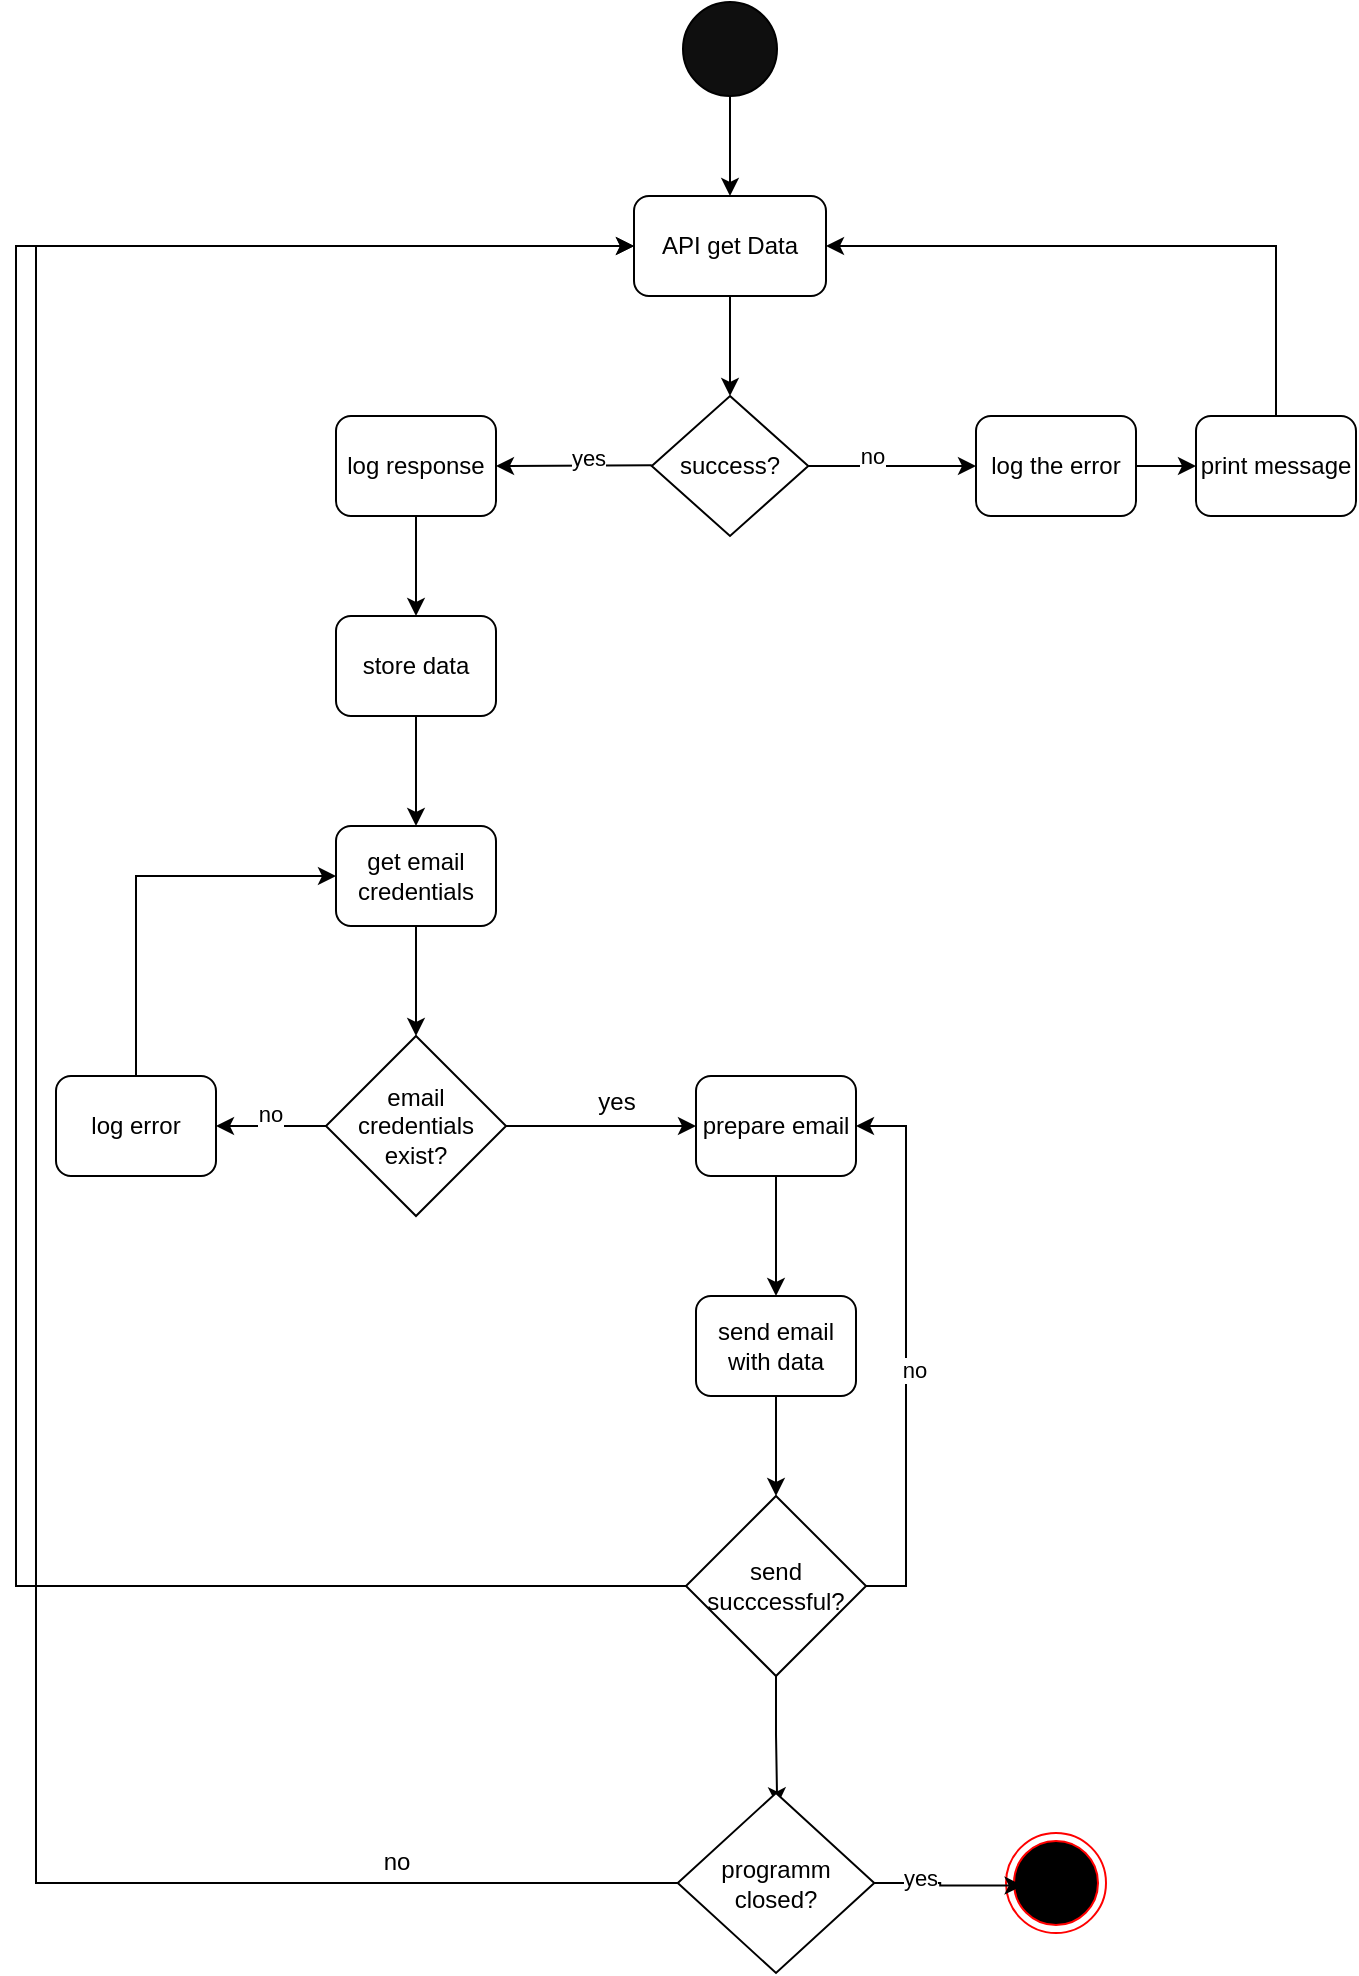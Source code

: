 <mxfile version="21.7.5" type="device">
  <diagram name="Seite-1" id="CrJlkFP8rlwsbW62yLzP">
    <mxGraphModel dx="1843" dy="1093" grid="1" gridSize="10" guides="1" tooltips="1" connect="1" arrows="1" fold="1" page="1" pageScale="1" pageWidth="827" pageHeight="1169" math="0" shadow="0">
      <root>
        <mxCell id="0" />
        <mxCell id="1" parent="0" />
        <mxCell id="gn1-rQoxH2bnCppOuASM-3" value="" style="ellipse;html=1;shape=endState;fillColor=#000000;strokeColor=#ff0000;" vertex="1" parent="1">
          <mxGeometry x="545" y="1088.5" width="50" height="50" as="geometry" />
        </mxCell>
        <mxCell id="gn1-rQoxH2bnCppOuASM-5" value="" style="endArrow=classic;html=1;rounded=0;exitX=0.5;exitY=1;exitDx=0;exitDy=0;entryX=0.5;entryY=0;entryDx=0;entryDy=0;" edge="1" parent="1" source="gn1-rQoxH2bnCppOuASM-60" target="gn1-rQoxH2bnCppOuASM-6">
          <mxGeometry width="50" height="50" relative="1" as="geometry">
            <mxPoint x="421" y="230" as="sourcePoint" />
            <mxPoint x="405" y="240" as="targetPoint" />
          </mxGeometry>
        </mxCell>
        <mxCell id="gn1-rQoxH2bnCppOuASM-6" value="API get Data" style="rounded=1;whiteSpace=wrap;html=1;" vertex="1" parent="1">
          <mxGeometry x="359" y="270" width="96" height="50" as="geometry" />
        </mxCell>
        <mxCell id="gn1-rQoxH2bnCppOuASM-9" value="" style="endArrow=classic;html=1;rounded=0;exitX=0.5;exitY=1;exitDx=0;exitDy=0;" edge="1" parent="1" source="gn1-rQoxH2bnCppOuASM-6">
          <mxGeometry width="50" height="50" relative="1" as="geometry">
            <mxPoint x="430" y="470" as="sourcePoint" />
            <mxPoint x="407" y="370" as="targetPoint" />
          </mxGeometry>
        </mxCell>
        <mxCell id="gn1-rQoxH2bnCppOuASM-11" value="" style="endArrow=classic;html=1;rounded=0;exitX=1;exitY=0.5;exitDx=0;exitDy=0;" edge="1" parent="1" source="gn1-rQoxH2bnCppOuASM-10">
          <mxGeometry width="50" height="50" relative="1" as="geometry">
            <mxPoint x="430" y="500" as="sourcePoint" />
            <mxPoint x="530" y="405" as="targetPoint" />
          </mxGeometry>
        </mxCell>
        <mxCell id="gn1-rQoxH2bnCppOuASM-15" value="no" style="edgeLabel;html=1;align=center;verticalAlign=middle;resizable=0;points=[];" vertex="1" connectable="0" parent="gn1-rQoxH2bnCppOuASM-11">
          <mxGeometry x="-0.254" y="5" relative="1" as="geometry">
            <mxPoint as="offset" />
          </mxGeometry>
        </mxCell>
        <mxCell id="gn1-rQoxH2bnCppOuASM-13" value="" style="endArrow=classic;html=1;rounded=0;exitX=1;exitY=0.5;exitDx=0;exitDy=0;" edge="1" parent="1">
          <mxGeometry width="50" height="50" relative="1" as="geometry">
            <mxPoint x="367.88" y="404.6" as="sourcePoint" />
            <mxPoint x="290" y="405" as="targetPoint" />
          </mxGeometry>
        </mxCell>
        <mxCell id="gn1-rQoxH2bnCppOuASM-17" value="yes" style="edgeLabel;html=1;align=center;verticalAlign=middle;resizable=0;points=[];" vertex="1" connectable="0" parent="gn1-rQoxH2bnCppOuASM-13">
          <mxGeometry x="-0.173" y="-4" relative="1" as="geometry">
            <mxPoint as="offset" />
          </mxGeometry>
        </mxCell>
        <mxCell id="gn1-rQoxH2bnCppOuASM-14" value="" style="endArrow=classic;html=1;rounded=0;exitX=1;exitY=0.5;exitDx=0;exitDy=0;" edge="1" parent="1" target="gn1-rQoxH2bnCppOuASM-10">
          <mxGeometry width="50" height="50" relative="1" as="geometry">
            <mxPoint x="381.75" y="394.57" as="sourcePoint" />
            <mxPoint x="289.75" y="394.57" as="targetPoint" />
          </mxGeometry>
        </mxCell>
        <mxCell id="gn1-rQoxH2bnCppOuASM-10" value="success?" style="rhombus;whiteSpace=wrap;html=1;" vertex="1" parent="1">
          <mxGeometry x="367.88" y="370" width="78.25" height="70" as="geometry" />
        </mxCell>
        <mxCell id="gn1-rQoxH2bnCppOuASM-18" value="log the error" style="rounded=1;whiteSpace=wrap;html=1;" vertex="1" parent="1">
          <mxGeometry x="530" y="380" width="80" height="50" as="geometry" />
        </mxCell>
        <mxCell id="gn1-rQoxH2bnCppOuASM-23" style="edgeStyle=orthogonalEdgeStyle;rounded=0;orthogonalLoop=1;jettySize=auto;html=1;exitX=0.5;exitY=1;exitDx=0;exitDy=0;entryX=0.5;entryY=0;entryDx=0;entryDy=0;" edge="1" parent="1" source="gn1-rQoxH2bnCppOuASM-20" target="gn1-rQoxH2bnCppOuASM-22">
          <mxGeometry relative="1" as="geometry" />
        </mxCell>
        <mxCell id="gn1-rQoxH2bnCppOuASM-20" value="log response" style="rounded=1;whiteSpace=wrap;html=1;" vertex="1" parent="1">
          <mxGeometry x="210" y="380" width="80" height="50" as="geometry" />
        </mxCell>
        <mxCell id="gn1-rQoxH2bnCppOuASM-22" value="store data" style="rounded=1;whiteSpace=wrap;html=1;" vertex="1" parent="1">
          <mxGeometry x="210" y="480" width="80" height="50" as="geometry" />
        </mxCell>
        <mxCell id="gn1-rQoxH2bnCppOuASM-44" style="edgeStyle=orthogonalEdgeStyle;rounded=0;orthogonalLoop=1;jettySize=auto;html=1;exitX=0.5;exitY=0;exitDx=0;exitDy=0;entryX=1;entryY=0.5;entryDx=0;entryDy=0;" edge="1" parent="1" source="gn1-rQoxH2bnCppOuASM-25" target="gn1-rQoxH2bnCppOuASM-6">
          <mxGeometry relative="1" as="geometry" />
        </mxCell>
        <mxCell id="gn1-rQoxH2bnCppOuASM-25" value="print message" style="rounded=1;whiteSpace=wrap;html=1;" vertex="1" parent="1">
          <mxGeometry x="640" y="380" width="80" height="50" as="geometry" />
        </mxCell>
        <mxCell id="gn1-rQoxH2bnCppOuASM-26" value="" style="endArrow=classic;html=1;rounded=0;exitX=1;exitY=0.5;exitDx=0;exitDy=0;entryX=0;entryY=0.5;entryDx=0;entryDy=0;" edge="1" parent="1" source="gn1-rQoxH2bnCppOuASM-18" target="gn1-rQoxH2bnCppOuASM-25">
          <mxGeometry width="50" height="50" relative="1" as="geometry">
            <mxPoint x="650" y="550" as="sourcePoint" />
            <mxPoint x="700" y="500" as="targetPoint" />
          </mxGeometry>
        </mxCell>
        <mxCell id="gn1-rQoxH2bnCppOuASM-30" value="get email credentials" style="rounded=1;whiteSpace=wrap;html=1;" vertex="1" parent="1">
          <mxGeometry x="210" y="585" width="80" height="50" as="geometry" />
        </mxCell>
        <mxCell id="gn1-rQoxH2bnCppOuASM-31" value="" style="endArrow=classic;html=1;rounded=0;exitX=0.5;exitY=1;exitDx=0;exitDy=0;entryX=0.5;entryY=0;entryDx=0;entryDy=0;" edge="1" parent="1" source="gn1-rQoxH2bnCppOuASM-22" target="gn1-rQoxH2bnCppOuASM-30">
          <mxGeometry width="50" height="50" relative="1" as="geometry">
            <mxPoint x="370" y="550" as="sourcePoint" />
            <mxPoint x="420" y="500" as="targetPoint" />
          </mxGeometry>
        </mxCell>
        <mxCell id="gn1-rQoxH2bnCppOuASM-32" value="email credentials exist?" style="rhombus;whiteSpace=wrap;html=1;" vertex="1" parent="1">
          <mxGeometry x="205" y="690" width="90" height="90" as="geometry" />
        </mxCell>
        <mxCell id="gn1-rQoxH2bnCppOuASM-33" value="" style="endArrow=classic;html=1;rounded=0;exitX=0.5;exitY=1;exitDx=0;exitDy=0;entryX=0.5;entryY=0;entryDx=0;entryDy=0;" edge="1" parent="1" source="gn1-rQoxH2bnCppOuASM-30" target="gn1-rQoxH2bnCppOuASM-32">
          <mxGeometry width="50" height="50" relative="1" as="geometry">
            <mxPoint x="370" y="660" as="sourcePoint" />
            <mxPoint x="420" y="610" as="targetPoint" />
          </mxGeometry>
        </mxCell>
        <mxCell id="gn1-rQoxH2bnCppOuASM-34" value="" style="endArrow=classic;html=1;rounded=0;exitX=1;exitY=0.5;exitDx=0;exitDy=0;" edge="1" parent="1" source="gn1-rQoxH2bnCppOuASM-32">
          <mxGeometry width="50" height="50" relative="1" as="geometry">
            <mxPoint x="330" y="650" as="sourcePoint" />
            <mxPoint x="390" y="735" as="targetPoint" />
          </mxGeometry>
        </mxCell>
        <mxCell id="gn1-rQoxH2bnCppOuASM-35" value="yes" style="text;html=1;align=center;verticalAlign=middle;resizable=0;points=[];autosize=1;strokeColor=none;fillColor=none;" vertex="1" parent="1">
          <mxGeometry x="330" y="708" width="40" height="30" as="geometry" />
        </mxCell>
        <mxCell id="gn1-rQoxH2bnCppOuASM-37" value="prepare email" style="rounded=1;whiteSpace=wrap;html=1;" vertex="1" parent="1">
          <mxGeometry x="390" y="710" width="80" height="50" as="geometry" />
        </mxCell>
        <mxCell id="gn1-rQoxH2bnCppOuASM-43" style="edgeStyle=orthogonalEdgeStyle;rounded=0;orthogonalLoop=1;jettySize=auto;html=1;exitX=0.5;exitY=0;exitDx=0;exitDy=0;entryX=0;entryY=0.5;entryDx=0;entryDy=0;" edge="1" parent="1" source="gn1-rQoxH2bnCppOuASM-39" target="gn1-rQoxH2bnCppOuASM-30">
          <mxGeometry relative="1" as="geometry" />
        </mxCell>
        <mxCell id="gn1-rQoxH2bnCppOuASM-39" value="log error" style="rounded=1;whiteSpace=wrap;html=1;" vertex="1" parent="1">
          <mxGeometry x="70" y="710" width="80" height="50" as="geometry" />
        </mxCell>
        <mxCell id="gn1-rQoxH2bnCppOuASM-40" value="" style="endArrow=classic;html=1;rounded=0;entryX=1;entryY=0.5;entryDx=0;entryDy=0;exitX=0;exitY=0.5;exitDx=0;exitDy=0;" edge="1" parent="1" source="gn1-rQoxH2bnCppOuASM-32" target="gn1-rQoxH2bnCppOuASM-39">
          <mxGeometry width="50" height="50" relative="1" as="geometry">
            <mxPoint x="180" y="690" as="sourcePoint" />
            <mxPoint x="230" y="640" as="targetPoint" />
          </mxGeometry>
        </mxCell>
        <mxCell id="gn1-rQoxH2bnCppOuASM-42" value="no" style="edgeLabel;html=1;align=center;verticalAlign=middle;resizable=0;points=[];" vertex="1" connectable="0" parent="gn1-rQoxH2bnCppOuASM-40">
          <mxGeometry x="0.03" y="-6" relative="1" as="geometry">
            <mxPoint as="offset" />
          </mxGeometry>
        </mxCell>
        <mxCell id="gn1-rQoxH2bnCppOuASM-46" value="" style="endArrow=classic;html=1;rounded=0;exitX=0.5;exitY=1;exitDx=0;exitDy=0;" edge="1" parent="1" source="gn1-rQoxH2bnCppOuASM-47">
          <mxGeometry width="50" height="50" relative="1" as="geometry">
            <mxPoint x="420" y="940" as="sourcePoint" />
            <mxPoint x="430" y="820" as="targetPoint" />
          </mxGeometry>
        </mxCell>
        <mxCell id="gn1-rQoxH2bnCppOuASM-48" value="" style="endArrow=classic;html=1;rounded=0;exitX=0.5;exitY=1;exitDx=0;exitDy=0;" edge="1" parent="1" source="gn1-rQoxH2bnCppOuASM-37" target="gn1-rQoxH2bnCppOuASM-47">
          <mxGeometry width="50" height="50" relative="1" as="geometry">
            <mxPoint x="430" y="760" as="sourcePoint" />
            <mxPoint x="430" y="820" as="targetPoint" />
          </mxGeometry>
        </mxCell>
        <mxCell id="gn1-rQoxH2bnCppOuASM-55" style="edgeStyle=orthogonalEdgeStyle;rounded=0;orthogonalLoop=1;jettySize=auto;html=1;exitX=0.5;exitY=1;exitDx=0;exitDy=0;entryX=0.5;entryY=0;entryDx=0;entryDy=0;" edge="1" parent="1" source="gn1-rQoxH2bnCppOuASM-47" target="gn1-rQoxH2bnCppOuASM-50">
          <mxGeometry relative="1" as="geometry" />
        </mxCell>
        <mxCell id="gn1-rQoxH2bnCppOuASM-47" value="send email with data" style="rounded=1;whiteSpace=wrap;html=1;" vertex="1" parent="1">
          <mxGeometry x="390" y="820" width="80" height="50" as="geometry" />
        </mxCell>
        <mxCell id="gn1-rQoxH2bnCppOuASM-54" style="edgeStyle=orthogonalEdgeStyle;rounded=0;orthogonalLoop=1;jettySize=auto;html=1;exitX=1;exitY=0.5;exitDx=0;exitDy=0;entryX=1;entryY=0.5;entryDx=0;entryDy=0;" edge="1" parent="1" source="gn1-rQoxH2bnCppOuASM-50" target="gn1-rQoxH2bnCppOuASM-37">
          <mxGeometry relative="1" as="geometry">
            <mxPoint x="490" y="730" as="targetPoint" />
          </mxGeometry>
        </mxCell>
        <mxCell id="gn1-rQoxH2bnCppOuASM-59" value="no" style="edgeLabel;html=1;align=center;verticalAlign=middle;resizable=0;points=[];" vertex="1" connectable="0" parent="gn1-rQoxH2bnCppOuASM-54">
          <mxGeometry x="-0.068" y="-3" relative="1" as="geometry">
            <mxPoint x="1" as="offset" />
          </mxGeometry>
        </mxCell>
        <mxCell id="gn1-rQoxH2bnCppOuASM-76" style="edgeStyle=orthogonalEdgeStyle;rounded=0;orthogonalLoop=1;jettySize=auto;html=1;exitX=0;exitY=0.5;exitDx=0;exitDy=0;entryX=0;entryY=0.5;entryDx=0;entryDy=0;" edge="1" parent="1" source="gn1-rQoxH2bnCppOuASM-50" target="gn1-rQoxH2bnCppOuASM-6">
          <mxGeometry relative="1" as="geometry">
            <Array as="points">
              <mxPoint x="50" y="965" />
              <mxPoint x="50" y="295" />
            </Array>
          </mxGeometry>
        </mxCell>
        <mxCell id="gn1-rQoxH2bnCppOuASM-77" style="edgeStyle=orthogonalEdgeStyle;rounded=0;orthogonalLoop=1;jettySize=auto;html=1;exitX=0.5;exitY=1;exitDx=0;exitDy=0;entryX=0.506;entryY=0.069;entryDx=0;entryDy=0;entryPerimeter=0;" edge="1" parent="1" source="gn1-rQoxH2bnCppOuASM-50" target="gn1-rQoxH2bnCppOuASM-69">
          <mxGeometry relative="1" as="geometry" />
        </mxCell>
        <mxCell id="gn1-rQoxH2bnCppOuASM-50" value="send succcessful?" style="rhombus;whiteSpace=wrap;html=1;" vertex="1" parent="1">
          <mxGeometry x="385" y="920" width="90" height="90" as="geometry" />
        </mxCell>
        <mxCell id="gn1-rQoxH2bnCppOuASM-60" value="" style="ellipse;whiteSpace=wrap;html=1;aspect=fixed;fillColor=#0F0F0F;" vertex="1" parent="1">
          <mxGeometry x="383.5" y="173" width="47" height="47" as="geometry" />
        </mxCell>
        <mxCell id="gn1-rQoxH2bnCppOuASM-68" style="edgeStyle=orthogonalEdgeStyle;rounded=0;orthogonalLoop=1;jettySize=auto;html=1;exitX=1;exitY=0.5;exitDx=0;exitDy=0;entryX=0.166;entryY=0.526;entryDx=0;entryDy=0;entryPerimeter=0;" edge="1" parent="1" source="gn1-rQoxH2bnCppOuASM-69" target="gn1-rQoxH2bnCppOuASM-3">
          <mxGeometry relative="1" as="geometry">
            <mxPoint x="520" y="1095" as="sourcePoint" />
          </mxGeometry>
        </mxCell>
        <mxCell id="gn1-rQoxH2bnCppOuASM-73" value="yes" style="edgeLabel;html=1;align=center;verticalAlign=middle;resizable=0;points=[];" vertex="1" connectable="0" parent="gn1-rQoxH2bnCppOuASM-68">
          <mxGeometry x="-0.28" y="3" relative="1" as="geometry">
            <mxPoint x="-4" as="offset" />
          </mxGeometry>
        </mxCell>
        <mxCell id="gn1-rQoxH2bnCppOuASM-79" style="edgeStyle=orthogonalEdgeStyle;rounded=0;orthogonalLoop=1;jettySize=auto;html=1;exitX=0;exitY=0.5;exitDx=0;exitDy=0;entryX=0;entryY=0.5;entryDx=0;entryDy=0;" edge="1" parent="1" source="gn1-rQoxH2bnCppOuASM-69" target="gn1-rQoxH2bnCppOuASM-6">
          <mxGeometry relative="1" as="geometry">
            <Array as="points">
              <mxPoint x="60" y="1114" />
              <mxPoint x="60" y="295" />
            </Array>
          </mxGeometry>
        </mxCell>
        <mxCell id="gn1-rQoxH2bnCppOuASM-69" value="programm closed?" style="rhombus;whiteSpace=wrap;html=1;" vertex="1" parent="1">
          <mxGeometry x="380.88" y="1068.5" width="98.25" height="90" as="geometry" />
        </mxCell>
        <mxCell id="gn1-rQoxH2bnCppOuASM-80" value="no" style="text;html=1;align=center;verticalAlign=middle;resizable=0;points=[];autosize=1;strokeColor=none;fillColor=none;" vertex="1" parent="1">
          <mxGeometry x="220" y="1088" width="40" height="30" as="geometry" />
        </mxCell>
      </root>
    </mxGraphModel>
  </diagram>
</mxfile>
